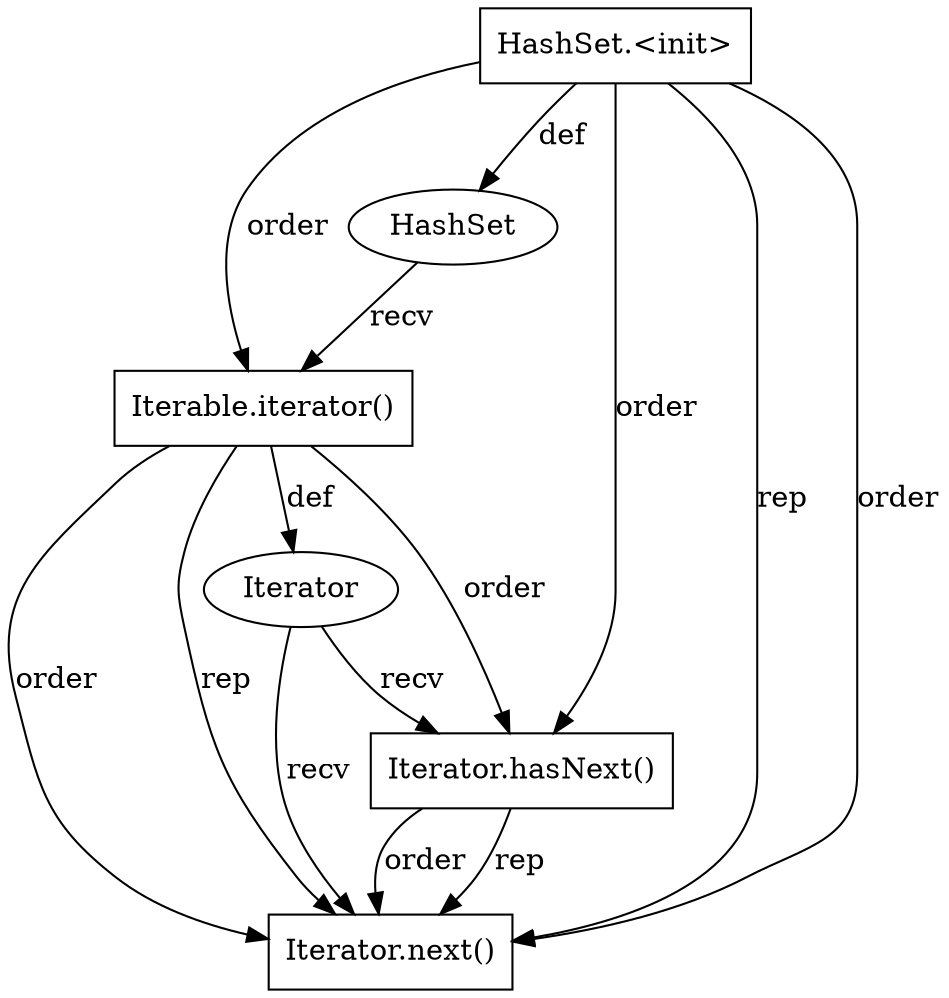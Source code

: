 digraph "1668" {
1 [label="Iterator.next()" shape=box]
2 [label="Iterator" shape=ellipse]
3 [label="Iterator.hasNext()" shape=box]
4 [label="Iterable.iterator()" shape=box]
5 [label="HashSet" shape=ellipse]
6 [label="HashSet.<init>" shape=box]
2 -> 1 [label="recv"];
2 -> 3 [label="recv"];
3 -> 1 [label="rep"];
3 -> 1 [label="order"];
4 -> 3 [label="order"];
4 -> 2 [label="def"];
4 -> 1 [label="order"];
4 -> 1 [label="rep"];
5 -> 4 [label="recv"];
6 -> 5 [label="def"];
6 -> 1 [label="rep"];
6 -> 3 [label="order"];
6 -> 1 [label="order"];
6 -> 4 [label="order"];
}